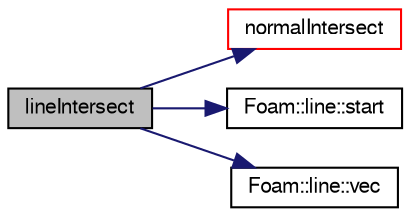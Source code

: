 digraph "lineIntersect"
{
  bgcolor="transparent";
  edge [fontname="FreeSans",fontsize="10",labelfontname="FreeSans",labelfontsize="10"];
  node [fontname="FreeSans",fontsize="10",shape=record];
  rankdir="LR";
  Node1 [label="lineIntersect",height=0.2,width=0.4,color="black", fillcolor="grey75", style="filled" fontcolor="black"];
  Node1 -> Node2 [color="midnightblue",fontsize="10",style="solid",fontname="FreeSans"];
  Node2 [label="normalIntersect",height=0.2,width=0.4,color="red",URL="$a01802.html#a79325c1b59a852ad033e69f38bf2ceb8",tooltip="Return cut coefficient for plane and line defined by. "];
  Node1 -> Node3 [color="midnightblue",fontsize="10",style="solid",fontname="FreeSans"];
  Node3 [label="Foam::line::start",height=0.2,width=0.4,color="black",URL="$a01291.html#a064ea5f1013d2e9482fb85fa25b61501",tooltip="Return first vertex. "];
  Node1 -> Node4 [color="midnightblue",fontsize="10",style="solid",fontname="FreeSans"];
  Node4 [label="Foam::line::vec",height=0.2,width=0.4,color="black",URL="$a01291.html#a56e4dbad5276ec4daa922c1bb77a9072",tooltip="Return start-end vector. "];
}
